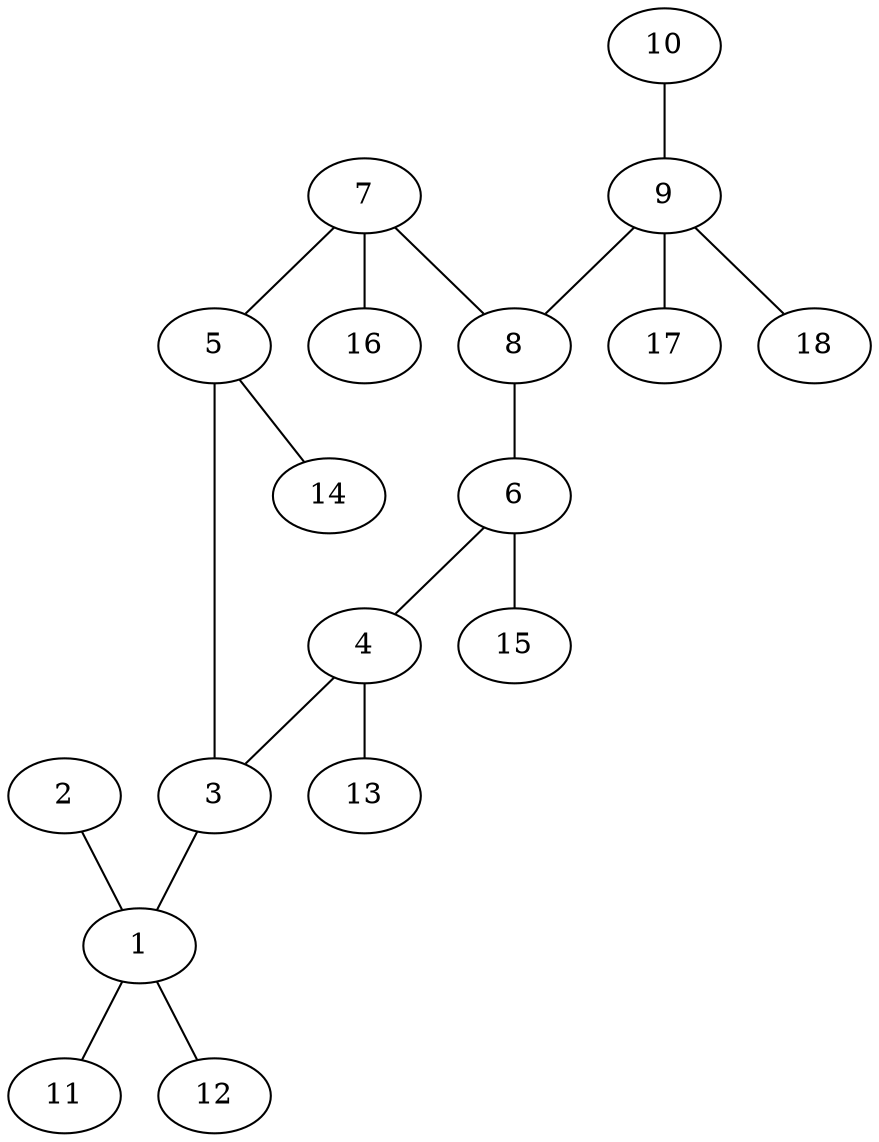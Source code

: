 graph molecule_2101 {
	1	 [chem=C];
	11	 [chem=H];
	1 -- 11	 [valence=1];
	12	 [chem=H];
	1 -- 12	 [valence=1];
	2	 [chem=Br];
	2 -- 1	 [valence=1];
	3	 [chem=C];
	3 -- 1	 [valence=1];
	4	 [chem=C];
	4 -- 3	 [valence=2];
	13	 [chem=H];
	4 -- 13	 [valence=1];
	5	 [chem=C];
	5 -- 3	 [valence=1];
	14	 [chem=H];
	5 -- 14	 [valence=1];
	6	 [chem=C];
	6 -- 4	 [valence=1];
	15	 [chem=H];
	6 -- 15	 [valence=1];
	7	 [chem=C];
	7 -- 5	 [valence=2];
	8	 [chem=C];
	7 -- 8	 [valence=1];
	16	 [chem=H];
	7 -- 16	 [valence=1];
	8 -- 6	 [valence=2];
	9	 [chem=C];
	9 -- 8	 [valence=1];
	17	 [chem=H];
	9 -- 17	 [valence=1];
	18	 [chem=H];
	9 -- 18	 [valence=1];
	10	 [chem=Br];
	10 -- 9	 [valence=1];
}
